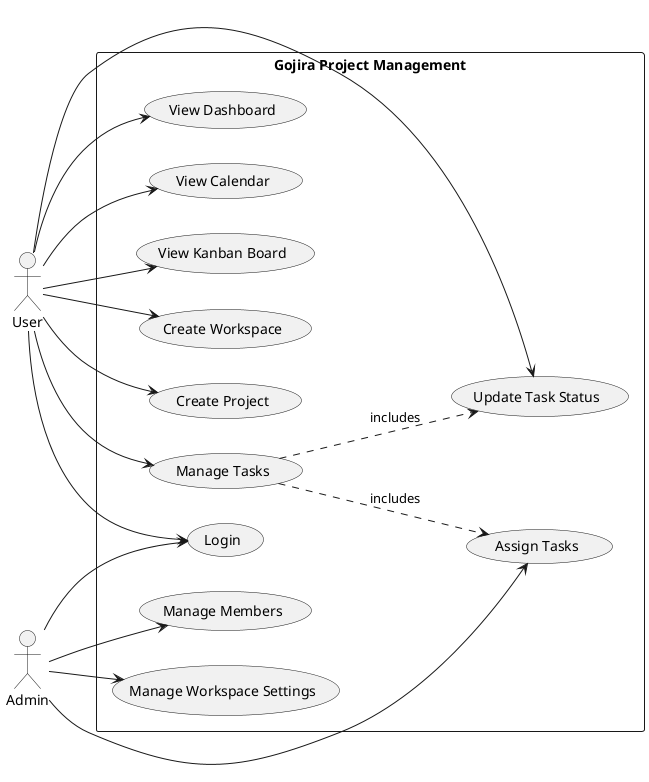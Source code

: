 @startuml
left to right direction

actor "User" as u
actor "Admin" as a

rectangle "Gojira Project Management" {
  usecase "Login" as UC1
  usecase "Create Workspace" as UC2
  usecase "Create Project" as UC3
  usecase "Manage Tasks" as UC4
  usecase "View Dashboard" as UC5
  usecase "Manage Members" as UC6
  usecase "Update Task Status" as UC7
  usecase "Assign Tasks" as UC8
  usecase "View Calendar" as UC9
  usecase "View Kanban Board" as UC10
  usecase "Manage Workspace Settings" as UC11
}

u --> UC1
u --> UC2
u --> UC3
u --> UC4
u --> UC5
u --> UC7
u --> UC9
u --> UC10

a --> UC1
a --> UC6
a --> UC8
a --> UC11

UC4 ..> UC7 : includes
UC4 ..> UC8 : includes
@enduml